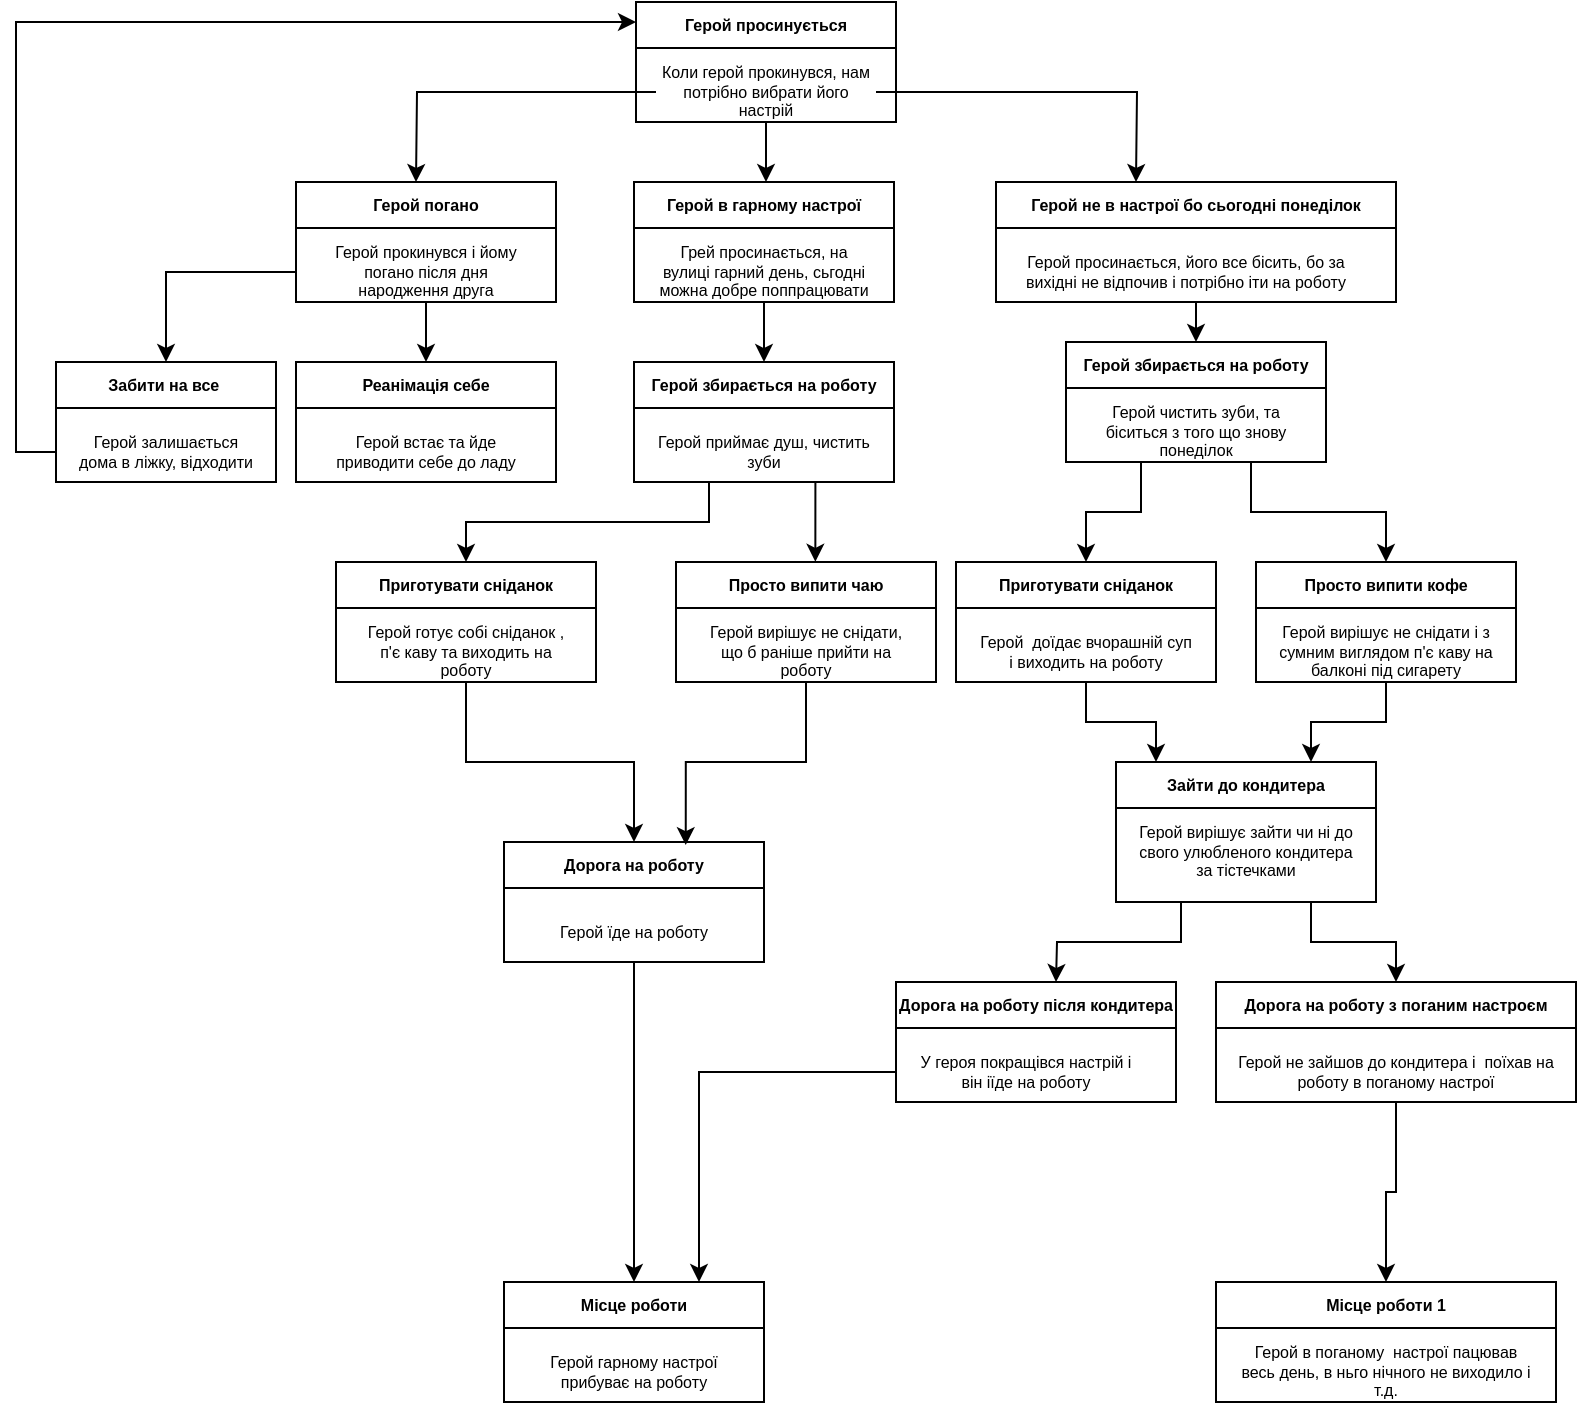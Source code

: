 <mxfile version="20.2.4" type="github">
  <diagram id="lCMPazCzQ1nqG8BZnxHk" name="Страница 1">
    <mxGraphModel dx="2031" dy="1089" grid="1" gridSize="10" guides="1" tooltips="1" connect="1" arrows="1" fold="1" page="1" pageScale="1" pageWidth="827" pageHeight="1169" math="0" shadow="0">
      <root>
        <mxCell id="0" />
        <mxCell id="1" parent="0" />
        <mxCell id="6h_Y89MXm6FCbS6qv5VC-1" value="Герой просинується" style="swimlane;fontSize=8;" vertex="1" parent="1">
          <mxGeometry x="350" y="10" width="130" height="60" as="geometry" />
        </mxCell>
        <mxCell id="6h_Y89MXm6FCbS6qv5VC-4" value="Коли герой прокинувся, нам потрібно вибрати його настрій" style="text;html=1;strokeColor=none;fillColor=none;align=center;verticalAlign=middle;whiteSpace=wrap;rounded=0;fontSize=8;" vertex="1" parent="6h_Y89MXm6FCbS6qv5VC-1">
          <mxGeometry x="10" y="30" width="110" height="30" as="geometry" />
        </mxCell>
        <mxCell id="6h_Y89MXm6FCbS6qv5VC-5" style="edgeStyle=orthogonalEdgeStyle;rounded=0;orthogonalLoop=1;jettySize=auto;html=1;fontSize=8;" edge="1" parent="1" source="6h_Y89MXm6FCbS6qv5VC-4">
          <mxGeometry relative="1" as="geometry">
            <mxPoint x="240" y="100" as="targetPoint" />
          </mxGeometry>
        </mxCell>
        <mxCell id="6h_Y89MXm6FCbS6qv5VC-6" style="edgeStyle=orthogonalEdgeStyle;rounded=0;orthogonalLoop=1;jettySize=auto;html=1;fontSize=8;" edge="1" parent="1" source="6h_Y89MXm6FCbS6qv5VC-4">
          <mxGeometry relative="1" as="geometry">
            <mxPoint x="600" y="100" as="targetPoint" />
          </mxGeometry>
        </mxCell>
        <mxCell id="6h_Y89MXm6FCbS6qv5VC-7" style="edgeStyle=orthogonalEdgeStyle;rounded=0;orthogonalLoop=1;jettySize=auto;html=1;fontSize=8;" edge="1" parent="1" source="6h_Y89MXm6FCbS6qv5VC-4">
          <mxGeometry relative="1" as="geometry">
            <mxPoint x="415" y="100" as="targetPoint" />
          </mxGeometry>
        </mxCell>
        <mxCell id="6h_Y89MXm6FCbS6qv5VC-22" style="edgeStyle=orthogonalEdgeStyle;rounded=0;orthogonalLoop=1;jettySize=auto;html=1;exitX=0;exitY=0.75;exitDx=0;exitDy=0;fontSize=8;" edge="1" parent="1" source="6h_Y89MXm6FCbS6qv5VC-8" target="6h_Y89MXm6FCbS6qv5VC-19">
          <mxGeometry relative="1" as="geometry" />
        </mxCell>
        <mxCell id="6h_Y89MXm6FCbS6qv5VC-8" value="Герой погано" style="swimlane;fontSize=8;" vertex="1" parent="1">
          <mxGeometry x="180" y="100" width="130" height="60" as="geometry" />
        </mxCell>
        <mxCell id="6h_Y89MXm6FCbS6qv5VC-9" value="Герой прокинувся і йому погано після дня народження друга" style="text;html=1;strokeColor=none;fillColor=none;align=center;verticalAlign=middle;whiteSpace=wrap;rounded=0;fontSize=8;" vertex="1" parent="6h_Y89MXm6FCbS6qv5VC-8">
          <mxGeometry x="10" y="30" width="110" height="30" as="geometry" />
        </mxCell>
        <mxCell id="6h_Y89MXm6FCbS6qv5VC-10" value="Герой в гарному настрої" style="swimlane;fontSize=8;" vertex="1" parent="1">
          <mxGeometry x="349" y="100" width="130" height="60" as="geometry" />
        </mxCell>
        <mxCell id="6h_Y89MXm6FCbS6qv5VC-11" value="Грей просинається, на вулиці гарний день, сьгодні можна добре поппрацювати" style="text;html=1;strokeColor=none;fillColor=none;align=center;verticalAlign=middle;whiteSpace=wrap;rounded=0;fontSize=8;" vertex="1" parent="6h_Y89MXm6FCbS6qv5VC-10">
          <mxGeometry x="10" y="30" width="110" height="30" as="geometry" />
        </mxCell>
        <mxCell id="6h_Y89MXm6FCbS6qv5VC-12" value="Герой не в настрої бо сьогодні понеділок" style="swimlane;fontSize=8;" vertex="1" parent="1">
          <mxGeometry x="530" y="100" width="200" height="60" as="geometry" />
        </mxCell>
        <mxCell id="6h_Y89MXm6FCbS6qv5VC-13" value="Герой просинається, його все бісить, бо за вихідні не відпочив і потрібно іти на роботу" style="text;html=1;strokeColor=none;fillColor=none;align=center;verticalAlign=middle;whiteSpace=wrap;rounded=0;fontSize=8;" vertex="1" parent="6h_Y89MXm6FCbS6qv5VC-12">
          <mxGeometry x="10" y="30" width="170" height="30" as="geometry" />
        </mxCell>
        <mxCell id="6h_Y89MXm6FCbS6qv5VC-15" value="Реанімація себе" style="swimlane;fontSize=8;" vertex="1" parent="1">
          <mxGeometry x="180" y="190" width="130" height="60" as="geometry" />
        </mxCell>
        <mxCell id="6h_Y89MXm6FCbS6qv5VC-16" value="Герой встає та йде приводити себе до ладу" style="text;html=1;strokeColor=none;fillColor=none;align=center;verticalAlign=middle;whiteSpace=wrap;rounded=0;fontSize=8;" vertex="1" parent="6h_Y89MXm6FCbS6qv5VC-15">
          <mxGeometry x="10" y="30" width="110" height="30" as="geometry" />
        </mxCell>
        <mxCell id="6h_Y89MXm6FCbS6qv5VC-24" style="edgeStyle=orthogonalEdgeStyle;rounded=0;orthogonalLoop=1;jettySize=auto;html=1;exitX=0;exitY=0.75;exitDx=0;exitDy=0;entryX=0;entryY=0.167;entryDx=0;entryDy=0;entryPerimeter=0;fontSize=8;" edge="1" parent="1" source="6h_Y89MXm6FCbS6qv5VC-19" target="6h_Y89MXm6FCbS6qv5VC-1">
          <mxGeometry relative="1" as="geometry" />
        </mxCell>
        <mxCell id="6h_Y89MXm6FCbS6qv5VC-19" value="Забити на все " style="swimlane;fontSize=8;" vertex="1" parent="1">
          <mxGeometry x="60" y="190" width="110" height="60" as="geometry" />
        </mxCell>
        <mxCell id="6h_Y89MXm6FCbS6qv5VC-20" value="Герой залишається дома в ліжку, відходити" style="text;html=1;strokeColor=none;fillColor=none;align=center;verticalAlign=middle;whiteSpace=wrap;rounded=0;fontSize=8;" vertex="1" parent="6h_Y89MXm6FCbS6qv5VC-19">
          <mxGeometry x="10" y="30" width="90" height="30" as="geometry" />
        </mxCell>
        <mxCell id="6h_Y89MXm6FCbS6qv5VC-21" style="edgeStyle=orthogonalEdgeStyle;rounded=0;orthogonalLoop=1;jettySize=auto;html=1;exitX=0.5;exitY=1;exitDx=0;exitDy=0;entryX=0.5;entryY=0;entryDx=0;entryDy=0;fontSize=8;" edge="1" parent="1" source="6h_Y89MXm6FCbS6qv5VC-9" target="6h_Y89MXm6FCbS6qv5VC-15">
          <mxGeometry relative="1" as="geometry" />
        </mxCell>
        <mxCell id="6h_Y89MXm6FCbS6qv5VC-25" value="Герой збирається на роботу" style="swimlane;fontSize=8;" vertex="1" parent="1">
          <mxGeometry x="349" y="190" width="130" height="60" as="geometry" />
        </mxCell>
        <mxCell id="6h_Y89MXm6FCbS6qv5VC-26" value="Герой приймає душ, чистить зуби" style="text;html=1;strokeColor=none;fillColor=none;align=center;verticalAlign=middle;whiteSpace=wrap;rounded=0;fontSize=8;" vertex="1" parent="6h_Y89MXm6FCbS6qv5VC-25">
          <mxGeometry x="10" y="30" width="110" height="30" as="geometry" />
        </mxCell>
        <mxCell id="6h_Y89MXm6FCbS6qv5VC-27" style="edgeStyle=orthogonalEdgeStyle;rounded=0;orthogonalLoop=1;jettySize=auto;html=1;exitX=0.5;exitY=1;exitDx=0;exitDy=0;entryX=0.5;entryY=0;entryDx=0;entryDy=0;fontSize=8;" edge="1" parent="1" source="6h_Y89MXm6FCbS6qv5VC-11" target="6h_Y89MXm6FCbS6qv5VC-25">
          <mxGeometry relative="1" as="geometry" />
        </mxCell>
        <mxCell id="6h_Y89MXm6FCbS6qv5VC-28" value="Приготувати сніданок" style="swimlane;fontSize=8;" vertex="1" parent="1">
          <mxGeometry x="200" y="290" width="130" height="60" as="geometry" />
        </mxCell>
        <mxCell id="6h_Y89MXm6FCbS6qv5VC-29" value="Герой готує собі сніданок , п&#39;є каву та виходить на роботу" style="text;html=1;strokeColor=none;fillColor=none;align=center;verticalAlign=middle;whiteSpace=wrap;rounded=0;fontSize=8;" vertex="1" parent="6h_Y89MXm6FCbS6qv5VC-28">
          <mxGeometry x="10" y="30" width="110" height="30" as="geometry" />
        </mxCell>
        <mxCell id="6h_Y89MXm6FCbS6qv5VC-30" value="Просто випити чаю" style="swimlane;fontSize=8;" vertex="1" parent="1">
          <mxGeometry x="370" y="290" width="130" height="60" as="geometry" />
        </mxCell>
        <mxCell id="6h_Y89MXm6FCbS6qv5VC-31" value="Герой вирішує не снідати, що б раніше прийти на роботу" style="text;html=1;strokeColor=none;fillColor=none;align=center;verticalAlign=middle;whiteSpace=wrap;rounded=0;fontSize=8;" vertex="1" parent="6h_Y89MXm6FCbS6qv5VC-30">
          <mxGeometry x="10" y="30" width="110" height="30" as="geometry" />
        </mxCell>
        <mxCell id="6h_Y89MXm6FCbS6qv5VC-32" style="edgeStyle=orthogonalEdgeStyle;rounded=0;orthogonalLoop=1;jettySize=auto;html=1;exitX=0.25;exitY=1;exitDx=0;exitDy=0;entryX=0.5;entryY=0;entryDx=0;entryDy=0;fontSize=8;" edge="1" parent="1" source="6h_Y89MXm6FCbS6qv5VC-26" target="6h_Y89MXm6FCbS6qv5VC-28">
          <mxGeometry relative="1" as="geometry" />
        </mxCell>
        <mxCell id="6h_Y89MXm6FCbS6qv5VC-33" style="edgeStyle=orthogonalEdgeStyle;rounded=0;orthogonalLoop=1;jettySize=auto;html=1;exitX=0.75;exitY=1;exitDx=0;exitDy=0;entryX=0.536;entryY=-0.002;entryDx=0;entryDy=0;entryPerimeter=0;fontSize=8;" edge="1" parent="1" source="6h_Y89MXm6FCbS6qv5VC-26" target="6h_Y89MXm6FCbS6qv5VC-30">
          <mxGeometry relative="1" as="geometry" />
        </mxCell>
        <mxCell id="6h_Y89MXm6FCbS6qv5VC-34" value="Місце роботи" style="swimlane;fontSize=8;" vertex="1" parent="1">
          <mxGeometry x="284" y="650" width="130" height="60" as="geometry" />
        </mxCell>
        <mxCell id="6h_Y89MXm6FCbS6qv5VC-35" value="Герой гарному настрої прибуває на роботу" style="text;html=1;strokeColor=none;fillColor=none;align=center;verticalAlign=middle;whiteSpace=wrap;rounded=0;fontSize=8;" vertex="1" parent="6h_Y89MXm6FCbS6qv5VC-34">
          <mxGeometry x="10" y="30" width="110" height="30" as="geometry" />
        </mxCell>
        <mxCell id="6h_Y89MXm6FCbS6qv5VC-36" value="Дорога на роботу" style="swimlane;fontSize=8;" vertex="1" parent="1">
          <mxGeometry x="284" y="430" width="130" height="60" as="geometry" />
        </mxCell>
        <mxCell id="6h_Y89MXm6FCbS6qv5VC-37" value="Герой їде на роботу" style="text;html=1;strokeColor=none;fillColor=none;align=center;verticalAlign=middle;whiteSpace=wrap;rounded=0;fontSize=8;" vertex="1" parent="6h_Y89MXm6FCbS6qv5VC-36">
          <mxGeometry x="10" y="30" width="110" height="30" as="geometry" />
        </mxCell>
        <mxCell id="6h_Y89MXm6FCbS6qv5VC-38" style="edgeStyle=orthogonalEdgeStyle;rounded=0;orthogonalLoop=1;jettySize=auto;html=1;exitX=0.5;exitY=1;exitDx=0;exitDy=0;fontSize=8;" edge="1" parent="1" source="6h_Y89MXm6FCbS6qv5VC-29" target="6h_Y89MXm6FCbS6qv5VC-36">
          <mxGeometry relative="1" as="geometry" />
        </mxCell>
        <mxCell id="6h_Y89MXm6FCbS6qv5VC-39" style="edgeStyle=orthogonalEdgeStyle;rounded=0;orthogonalLoop=1;jettySize=auto;html=1;exitX=0.5;exitY=1;exitDx=0;exitDy=0;entryX=0.699;entryY=0.026;entryDx=0;entryDy=0;entryPerimeter=0;fontSize=8;" edge="1" parent="1" source="6h_Y89MXm6FCbS6qv5VC-31" target="6h_Y89MXm6FCbS6qv5VC-36">
          <mxGeometry relative="1" as="geometry" />
        </mxCell>
        <mxCell id="6h_Y89MXm6FCbS6qv5VC-40" style="edgeStyle=orthogonalEdgeStyle;rounded=0;orthogonalLoop=1;jettySize=auto;html=1;exitX=0.5;exitY=1;exitDx=0;exitDy=0;fontSize=8;" edge="1" parent="1" source="6h_Y89MXm6FCbS6qv5VC-37" target="6h_Y89MXm6FCbS6qv5VC-34">
          <mxGeometry relative="1" as="geometry" />
        </mxCell>
        <mxCell id="6h_Y89MXm6FCbS6qv5VC-42" value="Приготувати сніданок" style="swimlane;fontSize=8;" vertex="1" parent="1">
          <mxGeometry x="510" y="290" width="130" height="60" as="geometry" />
        </mxCell>
        <mxCell id="6h_Y89MXm6FCbS6qv5VC-43" value="Герой&amp;nbsp; доїдає вчорашній суп і виходить на роботу" style="text;html=1;strokeColor=none;fillColor=none;align=center;verticalAlign=middle;whiteSpace=wrap;rounded=0;fontSize=8;" vertex="1" parent="6h_Y89MXm6FCbS6qv5VC-42">
          <mxGeometry x="10" y="30" width="110" height="30" as="geometry" />
        </mxCell>
        <mxCell id="6h_Y89MXm6FCbS6qv5VC-44" value="Герой збирається на роботу" style="swimlane;fontSize=8;" vertex="1" parent="1">
          <mxGeometry x="565" y="180" width="130" height="60" as="geometry" />
        </mxCell>
        <mxCell id="6h_Y89MXm6FCbS6qv5VC-45" value="Герой чистить зуби, та біситься з того що знову понеділок" style="text;html=1;strokeColor=none;fillColor=none;align=center;verticalAlign=middle;whiteSpace=wrap;rounded=0;fontSize=8;" vertex="1" parent="6h_Y89MXm6FCbS6qv5VC-44">
          <mxGeometry x="10" y="30" width="110" height="30" as="geometry" />
        </mxCell>
        <mxCell id="6h_Y89MXm6FCbS6qv5VC-46" style="edgeStyle=orthogonalEdgeStyle;rounded=0;orthogonalLoop=1;jettySize=auto;html=1;exitX=0.5;exitY=1;exitDx=0;exitDy=0;entryX=0.5;entryY=0;entryDx=0;entryDy=0;fontSize=8;" edge="1" parent="1" source="6h_Y89MXm6FCbS6qv5VC-13" target="6h_Y89MXm6FCbS6qv5VC-44">
          <mxGeometry relative="1" as="geometry" />
        </mxCell>
        <mxCell id="6h_Y89MXm6FCbS6qv5VC-47" style="edgeStyle=orthogonalEdgeStyle;rounded=0;orthogonalLoop=1;jettySize=auto;html=1;exitX=0.25;exitY=1;exitDx=0;exitDy=0;fontSize=8;" edge="1" parent="1" source="6h_Y89MXm6FCbS6qv5VC-45" target="6h_Y89MXm6FCbS6qv5VC-42">
          <mxGeometry relative="1" as="geometry" />
        </mxCell>
        <mxCell id="6h_Y89MXm6FCbS6qv5VC-48" value="Просто випити кофе" style="swimlane;fontSize=8;" vertex="1" parent="1">
          <mxGeometry x="660" y="290" width="130" height="60" as="geometry" />
        </mxCell>
        <mxCell id="6h_Y89MXm6FCbS6qv5VC-49" value="Герой вирішує не снідати і з сумним виглядом п&#39;є каву на балконі під сигарету" style="text;html=1;strokeColor=none;fillColor=none;align=center;verticalAlign=middle;whiteSpace=wrap;rounded=0;fontSize=8;" vertex="1" parent="6h_Y89MXm6FCbS6qv5VC-48">
          <mxGeometry x="10" y="30" width="110" height="30" as="geometry" />
        </mxCell>
        <mxCell id="6h_Y89MXm6FCbS6qv5VC-50" style="edgeStyle=orthogonalEdgeStyle;rounded=0;orthogonalLoop=1;jettySize=auto;html=1;exitX=0.75;exitY=1;exitDx=0;exitDy=0;entryX=0.5;entryY=0;entryDx=0;entryDy=0;fontSize=8;" edge="1" parent="1" source="6h_Y89MXm6FCbS6qv5VC-45" target="6h_Y89MXm6FCbS6qv5VC-48">
          <mxGeometry relative="1" as="geometry" />
        </mxCell>
        <mxCell id="6h_Y89MXm6FCbS6qv5VC-55" style="edgeStyle=orthogonalEdgeStyle;rounded=0;orthogonalLoop=1;jettySize=auto;html=1;exitX=0.25;exitY=1;exitDx=0;exitDy=0;fontSize=8;" edge="1" parent="1" source="6h_Y89MXm6FCbS6qv5VC-51">
          <mxGeometry relative="1" as="geometry">
            <mxPoint x="560" y="500" as="targetPoint" />
          </mxGeometry>
        </mxCell>
        <mxCell id="6h_Y89MXm6FCbS6qv5VC-62" style="edgeStyle=orthogonalEdgeStyle;rounded=0;orthogonalLoop=1;jettySize=auto;html=1;exitX=0.75;exitY=1;exitDx=0;exitDy=0;entryX=0.5;entryY=0;entryDx=0;entryDy=0;fontSize=8;" edge="1" parent="1" source="6h_Y89MXm6FCbS6qv5VC-51" target="6h_Y89MXm6FCbS6qv5VC-60">
          <mxGeometry relative="1" as="geometry" />
        </mxCell>
        <mxCell id="6h_Y89MXm6FCbS6qv5VC-51" value="Зайти до кондитера" style="swimlane;fontSize=8;" vertex="1" parent="1">
          <mxGeometry x="590" y="390" width="130" height="70" as="geometry" />
        </mxCell>
        <mxCell id="6h_Y89MXm6FCbS6qv5VC-52" value="Герой вирішує зайти чи ні до свого улюбленого кондитера за тістечками" style="text;html=1;strokeColor=none;fillColor=none;align=center;verticalAlign=middle;whiteSpace=wrap;rounded=0;fontSize=8;" vertex="1" parent="6h_Y89MXm6FCbS6qv5VC-51">
          <mxGeometry x="10" y="30" width="110" height="30" as="geometry" />
        </mxCell>
        <mxCell id="6h_Y89MXm6FCbS6qv5VC-53" style="edgeStyle=orthogonalEdgeStyle;rounded=0;orthogonalLoop=1;jettySize=auto;html=1;exitX=0.5;exitY=1;exitDx=0;exitDy=0;fontSize=8;" edge="1" parent="1" source="6h_Y89MXm6FCbS6qv5VC-43" target="6h_Y89MXm6FCbS6qv5VC-51">
          <mxGeometry relative="1" as="geometry">
            <Array as="points">
              <mxPoint x="575" y="370" />
              <mxPoint x="610" y="370" />
            </Array>
          </mxGeometry>
        </mxCell>
        <mxCell id="6h_Y89MXm6FCbS6qv5VC-54" style="edgeStyle=orthogonalEdgeStyle;rounded=0;orthogonalLoop=1;jettySize=auto;html=1;entryX=0.75;entryY=0;entryDx=0;entryDy=0;fontSize=8;" edge="1" parent="1" source="6h_Y89MXm6FCbS6qv5VC-49" target="6h_Y89MXm6FCbS6qv5VC-51">
          <mxGeometry relative="1" as="geometry" />
        </mxCell>
        <mxCell id="6h_Y89MXm6FCbS6qv5VC-59" style="edgeStyle=orthogonalEdgeStyle;rounded=0;orthogonalLoop=1;jettySize=auto;html=1;exitX=0;exitY=0.75;exitDx=0;exitDy=0;entryX=0.75;entryY=0;entryDx=0;entryDy=0;fontSize=8;" edge="1" parent="1" source="6h_Y89MXm6FCbS6qv5VC-56" target="6h_Y89MXm6FCbS6qv5VC-34">
          <mxGeometry relative="1" as="geometry" />
        </mxCell>
        <mxCell id="6h_Y89MXm6FCbS6qv5VC-56" value="Дорога на роботу після кондитера" style="swimlane;fontSize=8;" vertex="1" parent="1">
          <mxGeometry x="480" y="500" width="140" height="60" as="geometry" />
        </mxCell>
        <mxCell id="6h_Y89MXm6FCbS6qv5VC-57" value="У героя покращівся настрій і він іїде на роботу" style="text;html=1;strokeColor=none;fillColor=none;align=center;verticalAlign=middle;whiteSpace=wrap;rounded=0;fontSize=8;" vertex="1" parent="6h_Y89MXm6FCbS6qv5VC-56">
          <mxGeometry x="10" y="30" width="110" height="30" as="geometry" />
        </mxCell>
        <mxCell id="6h_Y89MXm6FCbS6qv5VC-60" value="Дорога на роботу з поганим настроєм" style="swimlane;fontSize=8;" vertex="1" parent="1">
          <mxGeometry x="640" y="500" width="180" height="60" as="geometry" />
        </mxCell>
        <mxCell id="6h_Y89MXm6FCbS6qv5VC-61" value="Герой не зайшов до кондитера і&amp;nbsp; поїхав на роботу в поганому настрої" style="text;html=1;strokeColor=none;fillColor=none;align=center;verticalAlign=middle;whiteSpace=wrap;rounded=0;fontSize=8;" vertex="1" parent="6h_Y89MXm6FCbS6qv5VC-60">
          <mxGeometry x="10" y="30" width="160" height="30" as="geometry" />
        </mxCell>
        <mxCell id="6h_Y89MXm6FCbS6qv5VC-64" value="Місце роботи 1" style="swimlane;fontSize=8;" vertex="1" parent="1">
          <mxGeometry x="640" y="650" width="170" height="60" as="geometry" />
        </mxCell>
        <mxCell id="6h_Y89MXm6FCbS6qv5VC-65" value="Герой в поганому&amp;nbsp; настрої пацював весь день, в ньго нічного не виходило і т.д." style="text;html=1;strokeColor=none;fillColor=none;align=center;verticalAlign=middle;whiteSpace=wrap;rounded=0;fontSize=8;" vertex="1" parent="6h_Y89MXm6FCbS6qv5VC-64">
          <mxGeometry x="10" y="30" width="150" height="30" as="geometry" />
        </mxCell>
        <mxCell id="6h_Y89MXm6FCbS6qv5VC-66" style="edgeStyle=orthogonalEdgeStyle;rounded=0;orthogonalLoop=1;jettySize=auto;html=1;exitX=0.5;exitY=1;exitDx=0;exitDy=0;fontSize=8;" edge="1" parent="1" source="6h_Y89MXm6FCbS6qv5VC-61" target="6h_Y89MXm6FCbS6qv5VC-64">
          <mxGeometry relative="1" as="geometry" />
        </mxCell>
      </root>
    </mxGraphModel>
  </diagram>
</mxfile>

